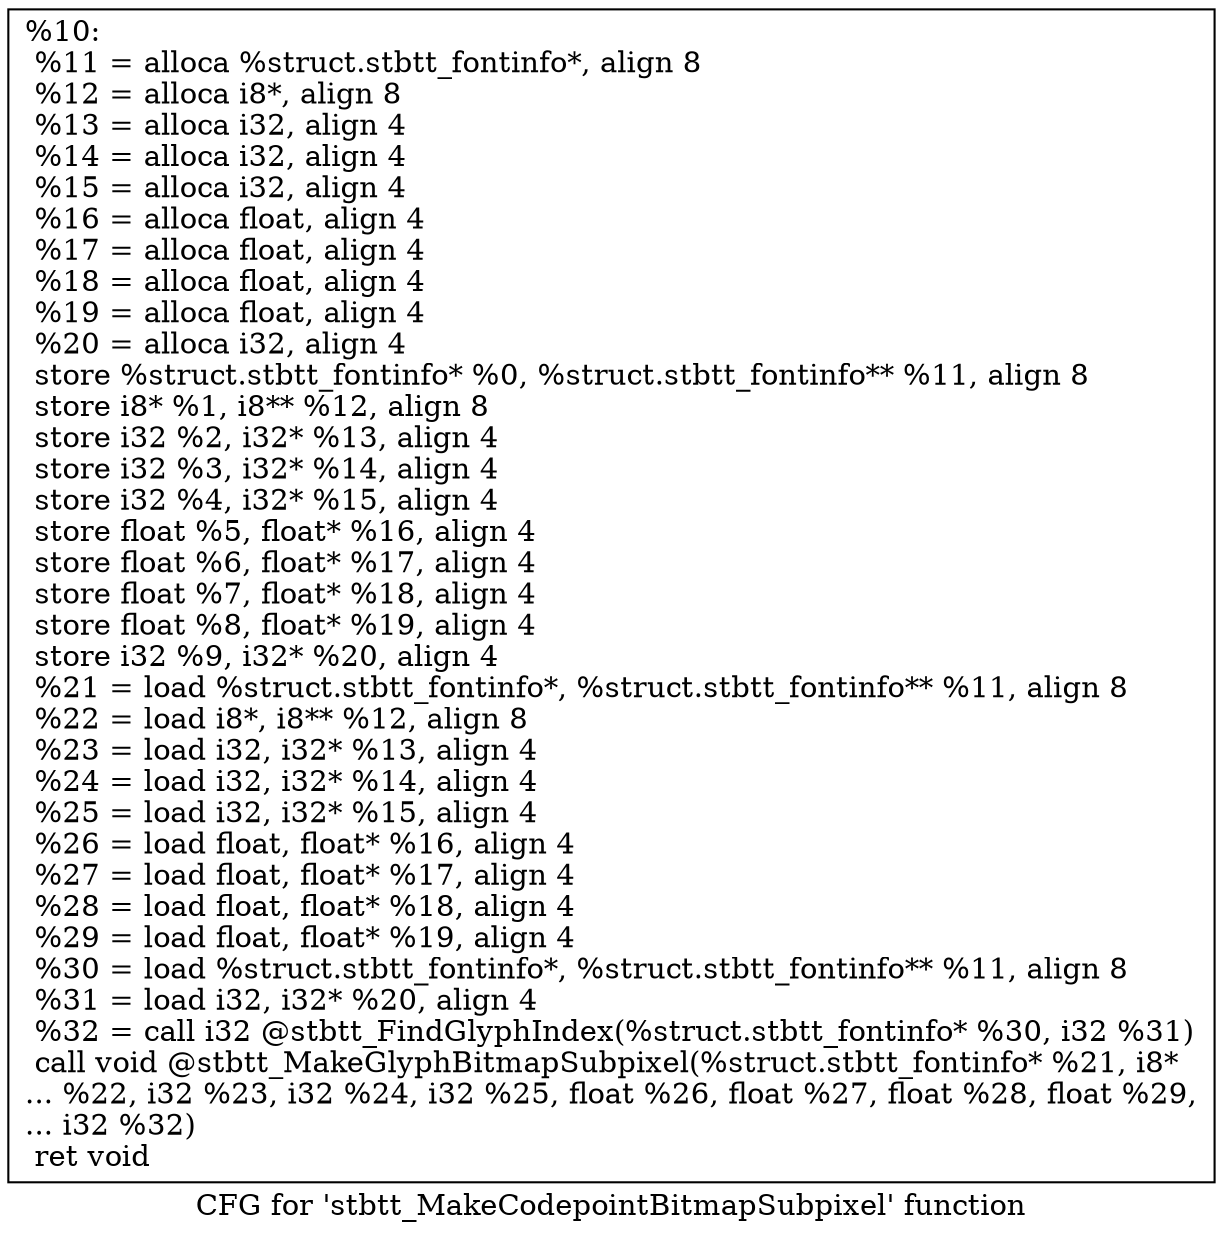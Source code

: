 digraph "CFG for 'stbtt_MakeCodepointBitmapSubpixel' function" {
	label="CFG for 'stbtt_MakeCodepointBitmapSubpixel' function";

	Node0x2a41270 [shape=record,label="{%10:\l  %11 = alloca %struct.stbtt_fontinfo*, align 8\l  %12 = alloca i8*, align 8\l  %13 = alloca i32, align 4\l  %14 = alloca i32, align 4\l  %15 = alloca i32, align 4\l  %16 = alloca float, align 4\l  %17 = alloca float, align 4\l  %18 = alloca float, align 4\l  %19 = alloca float, align 4\l  %20 = alloca i32, align 4\l  store %struct.stbtt_fontinfo* %0, %struct.stbtt_fontinfo** %11, align 8\l  store i8* %1, i8** %12, align 8\l  store i32 %2, i32* %13, align 4\l  store i32 %3, i32* %14, align 4\l  store i32 %4, i32* %15, align 4\l  store float %5, float* %16, align 4\l  store float %6, float* %17, align 4\l  store float %7, float* %18, align 4\l  store float %8, float* %19, align 4\l  store i32 %9, i32* %20, align 4\l  %21 = load %struct.stbtt_fontinfo*, %struct.stbtt_fontinfo** %11, align 8\l  %22 = load i8*, i8** %12, align 8\l  %23 = load i32, i32* %13, align 4\l  %24 = load i32, i32* %14, align 4\l  %25 = load i32, i32* %15, align 4\l  %26 = load float, float* %16, align 4\l  %27 = load float, float* %17, align 4\l  %28 = load float, float* %18, align 4\l  %29 = load float, float* %19, align 4\l  %30 = load %struct.stbtt_fontinfo*, %struct.stbtt_fontinfo** %11, align 8\l  %31 = load i32, i32* %20, align 4\l  %32 = call i32 @stbtt_FindGlyphIndex(%struct.stbtt_fontinfo* %30, i32 %31)\l  call void @stbtt_MakeGlyphBitmapSubpixel(%struct.stbtt_fontinfo* %21, i8*\l... %22, i32 %23, i32 %24, i32 %25, float %26, float %27, float %28, float %29,\l... i32 %32)\l  ret void\l}"];
}
